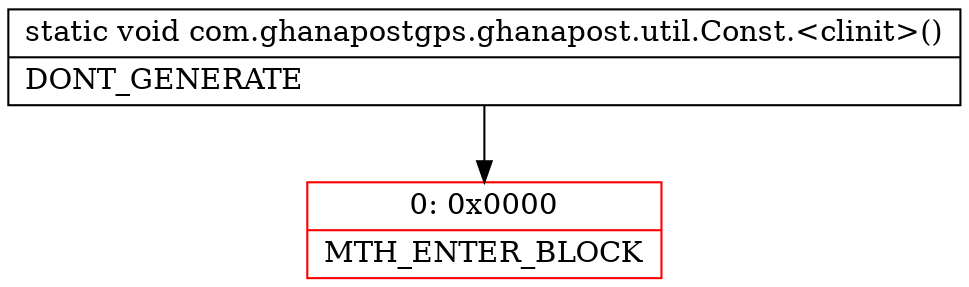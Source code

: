 digraph "CFG forcom.ghanapostgps.ghanapost.util.Const.\<clinit\>()V" {
subgraph cluster_Region_1616247400 {
label = "R(0)";
node [shape=record,color=blue];
}
Node_0 [shape=record,color=red,label="{0\:\ 0x0000|MTH_ENTER_BLOCK\l}"];
MethodNode[shape=record,label="{static void com.ghanapostgps.ghanapost.util.Const.\<clinit\>()  | DONT_GENERATE\l}"];
MethodNode -> Node_0;
}

